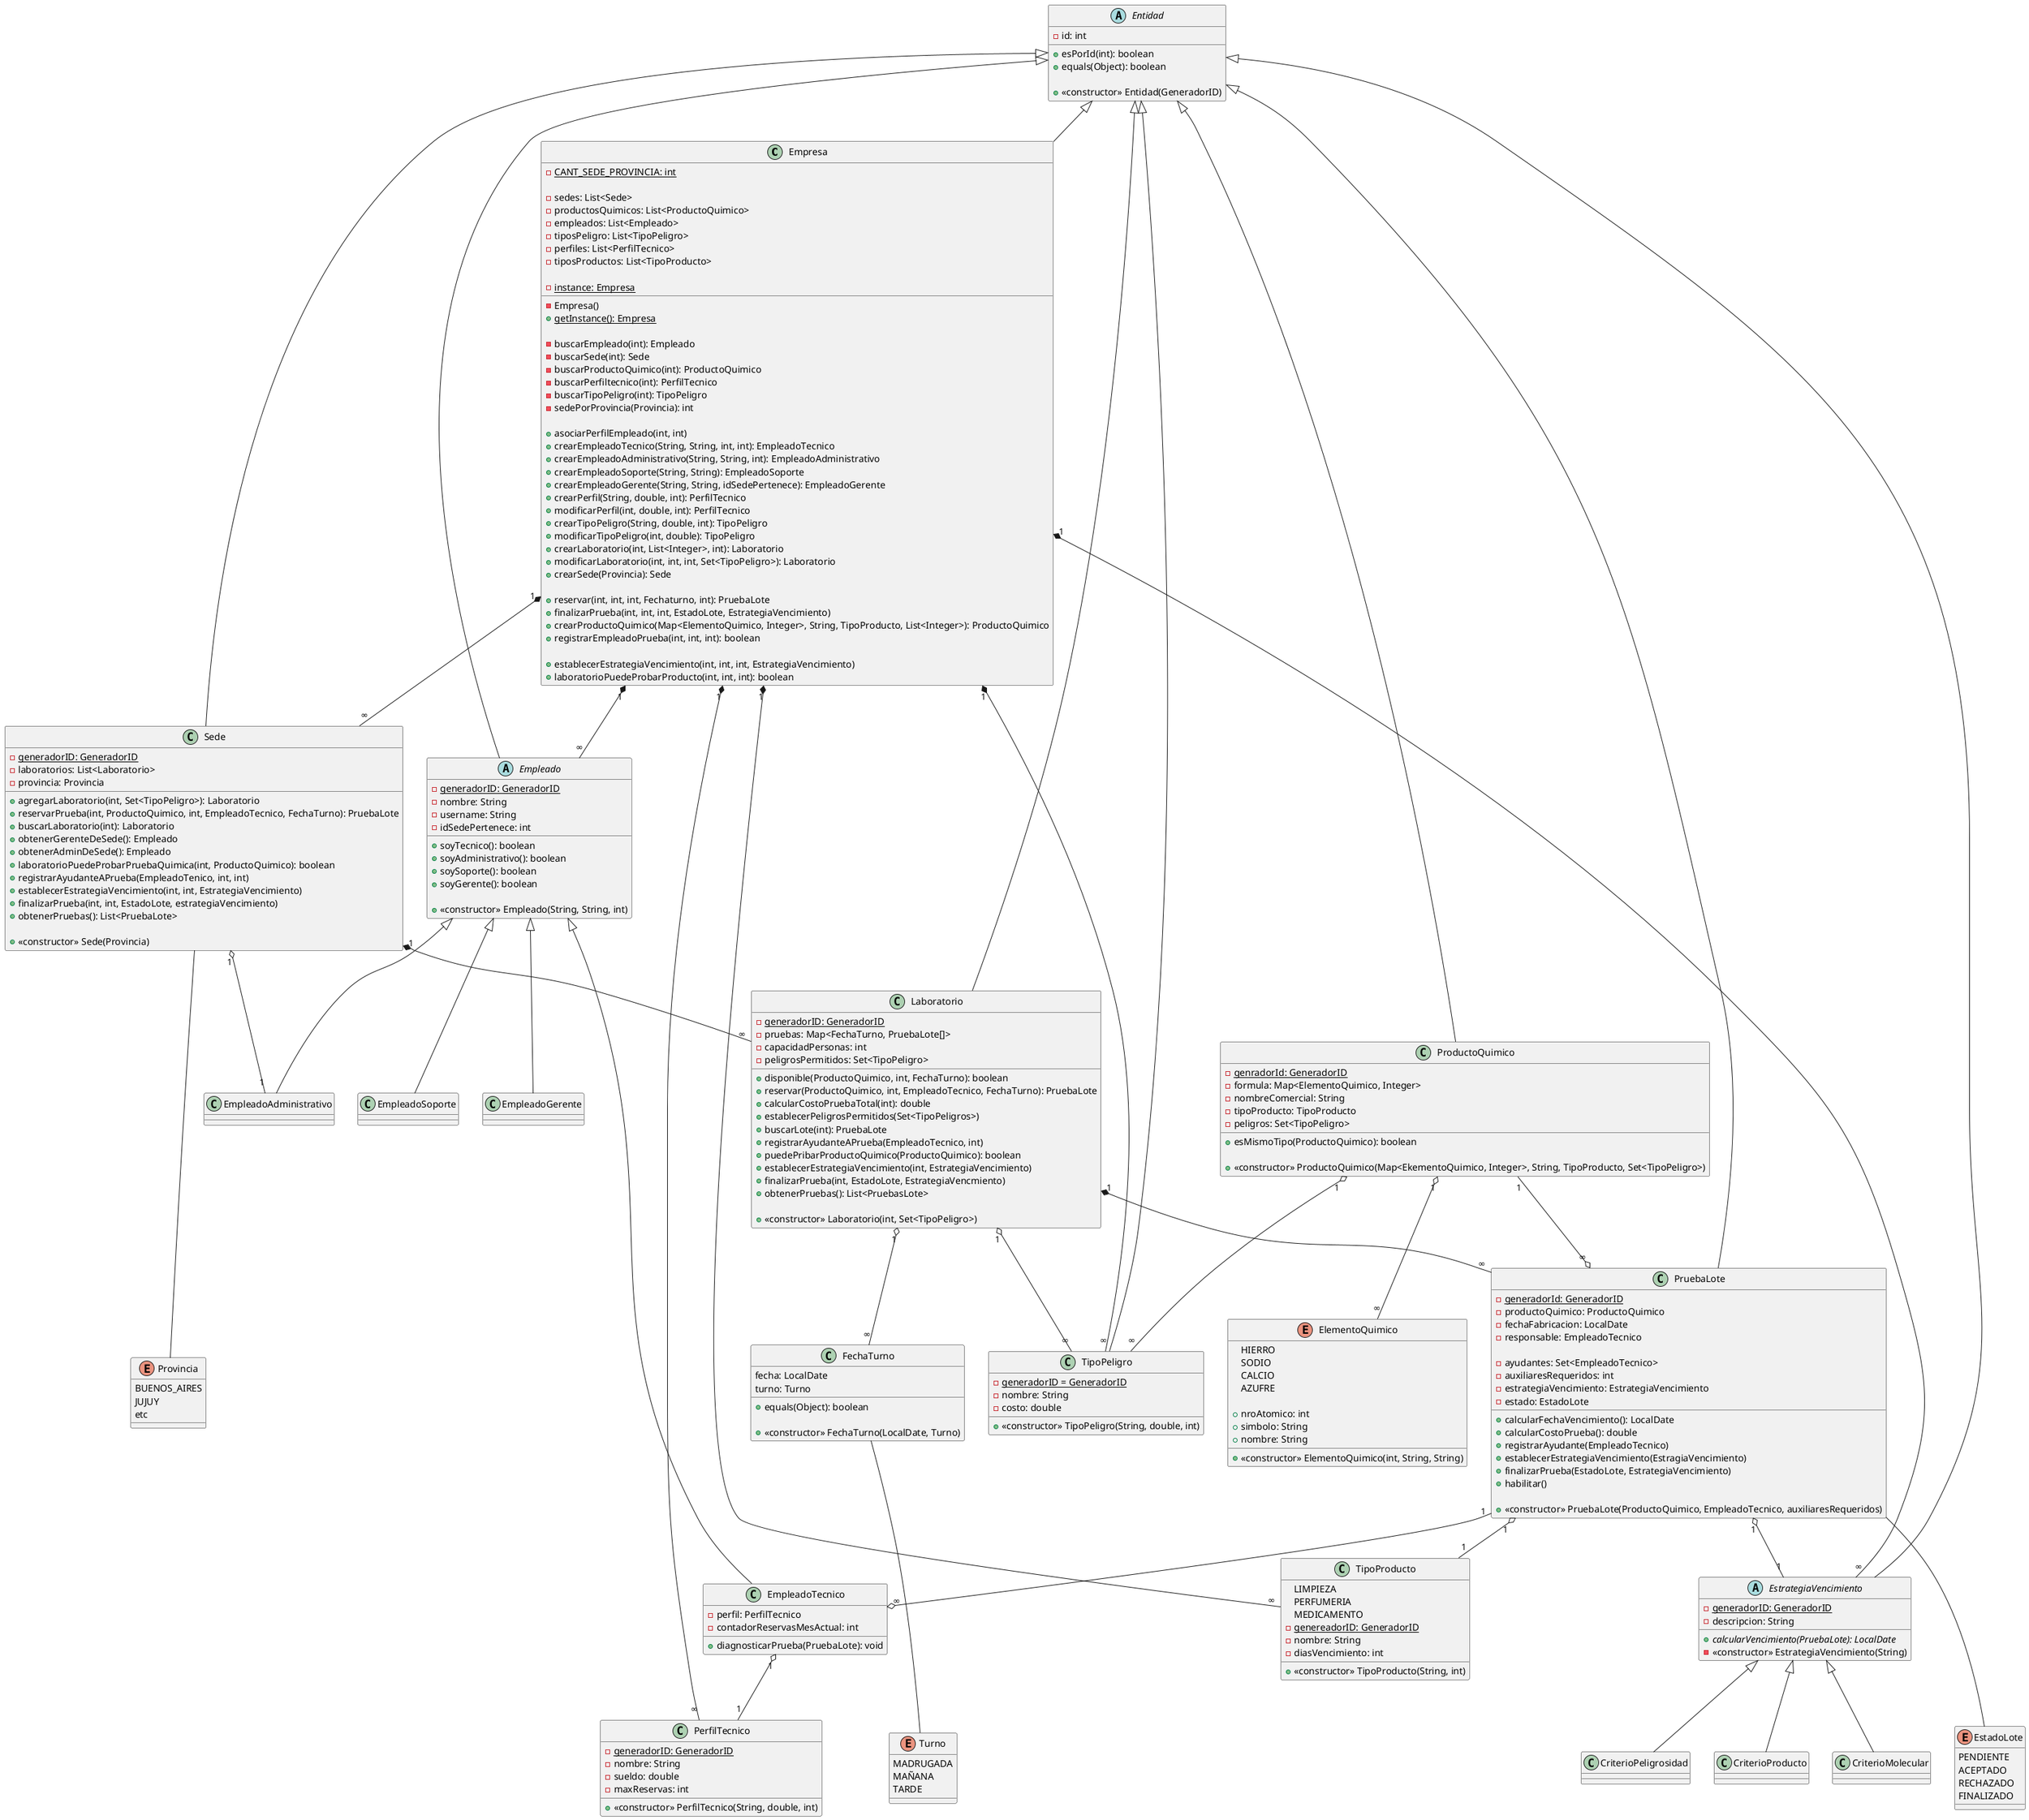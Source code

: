 @startuml

class Empresa extends Entidad{
   {static} - CANT_SEDE_PROVINCIA: int
  
  - sedes: List<Sede>
  - productosQuimicos: List<ProductoQuimico>
  - empleados: List<Empleado>
  - tiposPeligro: List<TipoPeligro>
  - perfiles: List<PerfilTecnico>
  - tiposProductos: List<TipoProducto>
  
  {static} - instance: Empresa
  - Empresa()
  {static} + getInstance(): Empresa
  
  - buscarEmpleado(int): Empleado /' id de Empleado'/
  - buscarSede(int): Sede /' id de Sede '/
  - buscarProductoQuimico(int): ProductoQuimico /' id de Producto Quimico '/
  - buscarPerfiltecnico(int): PerfilTecnico /' id de Perfil Tecnico '/
  - buscarTipoPeligro(int): TipoPeligro /' id de Tipo de Peligro '/
  - sedePorProvincia(Provincia): int 
 
  /' Metodos para Empleado Soporte '/
  + asociarPerfilEmpleado(int, int) /'id de perfil, id de empleado'/
  + crearEmpleadoTecnico(String, String, int, int): EmpleadoTecnico /' nombre, username, idPerfil, idSedePertence '/ 
  + crearEmpleadoAdministrativo(String, String, int): EmpleadoAdministrativo /' nombre, username, idSedePertenece '/ 
  + crearEmpleadoSoporte(String, String): EmpleadoSoporte /' nombre, username '/
  + crearEmpleadoGerente(String, String, idSedePertenece): EmpleadoGerente /' nombre, username, idSedePertenece '/
  + crearPerfil(String, double, int): PerfilTecnico /' nombre, sueldo, maxReservas '/
  + modificarPerfil(int, double, int): PerfilTecnico /' idPerfil, sueldo, maxReservas'/
  + crearTipoPeligro(String, double, int): TipoPeligro /' nombre, costo, diasVencimiento '/
  + modificarTipoPeligro(int, double): TipoPeligro /' idPeligro, costo '/
  + crearLaboratorio(int, List<Integer>, int): Laboratorio /'idSede, capacidadPersonas'/
  + modificarLaboratorio(int, int, int, Set<TipoPeligro>): Laboratorio /'idLaboratorio, idSede, capacidadPersonas, tipoPeligros'/
  + crearSede(Provincia): Sede

  /' Metodos para Empleado Tecnico '/
  + reservar(int, int, int, Fechaturno, int): PruebaLote /' idProdQuimico, cantidadAuxiliares, idEmpleadoResponsable, fechaTurno, idLaboratorio '/
  + finalizarPrueba(int, int, int, EstadoLote, EstrategiaVencimiento) /' idSede, idLaboratorio, idLote, estado, estrategiaVencimiento '/
  + crearProductoQuimico(Map<ElementoQuimico, Integer>, String, TipoProducto, List<Integer>): ProductoQuimico /' conjuntoQuimico, nombre, tipoProduco, peligro '/
  + registrarEmpleadoPrueba(int, int, int): boolean /' idEmpleado, idPrueba, idLaboratorio '/
  
  /' Metodos para Empleado Administrativo '/
  + establecerEstrategiaVencimiento(int, int, int, EstrategiaVencimiento) /' idSede, idLaboratorio, idPrueba, estrategiaVencimiento'/
  + laboratorioPuedeProbarProducto(int, int, int): boolean /' idSede, idLaboratorio, idProdQuimico '/
}

abstract class Entidad{
  - id: int
  
  + esPorId(int): boolean
  + equals(Object): boolean
  
  + <<constructor>> Entidad(GeneradorID) /' generadorID '/
}

class Sede extends Entidad{
  {static} - generadorID: GeneradorID
  - laboratorios: List<Laboratorio>
  - provincia: Provincia

  + agregarLaboratorio(int, Set<TipoPeligro>): Laboratorio /' capacidadPersonas, tipoPeligros'/
  + reservarPrueba(int, ProductoQuimico, int, EmpleadoTecnico, FechaTurno): PruebaLote /'idLaboratorio, productoQuimico, cantidadAuxiliares, empleadoResponsable, fechaTurno'/
  + buscarLaboratorio(int): Laboratorio /' idLab '/
  + obtenerGerenteDeSede(): Empleado
  + obtenerAdminDeSede(): Empleado
  + laboratorioPuedeProbarPruebaQuimica(int, ProductoQuimico): boolean /' idLaboratorio, produtoQuimico '/
  + registrarAyudanteAPrueba(EmpleadoTenico, int, int) /' empleado, idLaboratorio, idPrueba '/
  + establecerEstrategiaVencimiento(int, int, EstrategiaVencimiento) /' idLaboratorio, idPrueba, estrategiaVencimiento '/
  + finalizarPrueba(int, int, EstadoLote, estrategiaVencimiento) /' idLaboratorio, idPrueba, estadoLote, estrategiaVencimiento '/
  + obtenerPruebas(): List<PruebaLote>
  
  + <<constructor>> Sede(Provincia) /'provincia'/
}

enum Provincia {
  BUENOS_AIRES
  JUJUY
  etc
}

class ProductoQuimico extends Entidad {
  {static} - genradorId: GeneradorID 
  - formula: Map<ElementoQuimico, Integer> 
  - nombreComercial: String
  - tipoProducto: TipoProducto
  - peligros: Set<TipoPeligro>

  + esMismoTipo(ProductoQuimico): boolean /' prod '/
  
  + <<constructor>> ProductoQuimico(Map<EkementoQuimico, Integer>, String, TipoProducto, Set<TipoPeligro>) /' formula, nombreComercial, tipo, peligros '/
}

class PruebaLote extends Entidad{
  {static} - generadorId: GeneradorID
  - productoQuimico: ProductoQuimico
  - fechaFabricacion: LocalDate
  - responsable: EmpleadoTecnico
  
  - ayudantes: Set<EmpleadoTecnico>
  - auxiliaresRequeridos: int
  - estrategiaVencimiento: EstrategiaVencimiento
  - estado: EstadoLote
  
  + calcularFechaVencimiento(): LocalDate
  + calcularCostoPrueba(): double
  + registrarAyudante(EmpleadoTecnico)
  + establecerEstrategiaVencimiento(EstragiaVencimiento)
  + finalizarPrueba(EstadoLote, EstrategiaVencimiento) /' resultado, estrategiaVencimiento '/
  + habilitar()
  
  + <<constructor>> PruebaLote(ProductoQuimico, EmpleadoTecnico, auxiliaresRequeridos) /'productoQuimico, responsable, auxiliaresRequeridos'/
}

abstract class EstrategiaVencimiento extends Entidad{
  {static} - generadorID: GeneradorID 
  - descripcion: String
  
  + {abstract} calcularVencimiento(PruebaLote): LocalDate /' lote '/
  - <<constructor>> EstrategiaVencimiento(String) /'descripcion'/
}

class CriterioPeligrosidad extends EstrategiaVencimiento {}
class CriterioProducto extends EstrategiaVencimiento {}
class CriterioMolecular extends EstrategiaVencimiento {}


enum TipoProducto {
  LIMPIEZA
  PERFUMERIA
  MEDICAMENTO
}

enum EstadoLote {
  PENDIENTE
  ACEPTADO
  RECHAZADO
  FINALIZADO
}

enum Turno {
  '0 a 6hs'
  MADRUGADA
  '8 a 14hs'
  MAÑANA
  '16 a 22hs'
  TARDE
}

enum ElementoQuimico {
  HIERRO
  SODIO
  CALCIO
  AZUFRE
  
  + nroAtomico: int
  + simbolo: String
  + nombre: String
  
  + << constructor >> ElementoQuimico(int, String, String)
}

abstract class Empleado extends Entidad{
  {static} - generadorID: GeneradorID
  - nombre: String
  - username: String
  - idSedePertenece: int

  + soyTecnico(): boolean
  + soyAdministrativo(): boolean
  + soySoporte(): boolean
  + soyGerente(): boolean
  
  + << constructor >> Empleado(String, String, int) /' nombre, username, idSedePertence '/
}

'Edita todo lo relacionado con los puestos y gesetion del sistema (SysAdmin)
class EmpleadoSoporte extends Empleado {}

'Encargado de habilitar los empleados y laboratorios para las sedes
class EmpleadoAdministrativo extends Empleado {}

'Encargado de habilitar lotes y cambiar criterios de vencimiento
class EmpleadoGerente extends Empleado {}

'Encargado de realizar pruebas/reservas
class EmpleadoTecnico extends Empleado {
  - perfil: PerfilTecnico
  - contadorReservasMesActual: int
  + diagnosticarPrueba(PruebaLote): void
  
}

class PerfilTecnico {
  {static} - generadorID: GeneradorID
  - nombre: String
  - sueldo: double
  - maxReservas: int
  
  + <<constructor>> PerfilTecnico(String, double, int) /' nombre, sueldo, maxReservas '/
}

' Se puede reservar si: '
' - Cantidad de personas de mi prueba es <= la cantidad personas que tiene la prueba'
'   ya existente '
' - Toxicidades sean compatibles entre producto y laboratorio '
' - Tipo de producto compatible entre pruebas '
class Laboratorio extends Entidad{
  {static} - generadorID: GeneradorID
  - pruebas: Map<FechaTurno, PruebaLote[]>
  - capacidadPersonas: int
  - peligrosPermitidos: Set<TipoPeligro>
  'disponible devuelve true si hay una lugar disponible para una nueva prueba y,
  'en caso de haber otra prueba en curso, si el producto es compatible con mi prueba'
  + disponible(ProductoQuimico, int, FechaTurno): boolean /' productoQuimico, auxiliaresRequeridos, fechaTurno '/
  + reservar(ProductoQuimico, int, EmpleadoTecnico, FechaTurno): PruebaLote /' productoQuimico, auxiliaresRequeridos, EmpreadoResponsable, fechaTurno '/
  + calcularCostoPruebaTotal(int): double /' idLote '/
  + establecerPeligrosPermitidos(Set<TipoPeligros>) /' tiposPeligro '/
  + buscarLote(int): PruebaLote /' idLote '/
  + registrarAyudanteAPrueba(EmpleadoTecnico, int) /'empleadoTecnico, idPrueba'/
  + puedePribarProductoQuimico(ProductoQuimico): boolean /' productoQuimico '/
  + establecerEstrategiaVencimiento(int, EstrategiaVencimiento) /' idPrueba, estrategiaVencimiento '/
  + finalizarPrueba(int, EstadoLote, EstrategiaVencmiento) /'idLote, estadoLote, estrategiaVencmiento'/
  + obtenerPruebas(): List<PruebasLote>
  
  + <<constructor>> Laboratorio(int, Set<TipoPeligro>) /' CapacidadPersonas, tiposPeligro '/
}

class FechaTurno {
  fecha: LocalDate
  turno: Turno
  
  + equals(Object): boolean /'obj'/
  
  + <<constructor>> FechaTurno(LocalDate, Turno) /' fecha, turno '/
}

class TipoPeligro extends Entidad {
  {static} - generadorID = GeneradorID
  - nombre: String
  - costo: double
  + <<constructor>> TipoPeligro(String, double, int) /' nombre, costo, diasVencimiento '/
}
class TipoProducto  {
  {static} - genereadorID: GeneradorID 
  - nombre: String
  - diasVencimiento: int
  
  + <<constructor>> TipoProducto(String, int) /' nombre, diasVencimiento '/
}

Empresa "1" *--	"∞" Sede
Sede "1" *-- "∞" Laboratorio
Sede --- Provincia
Laboratorio "1" o-- "∞" TipoPeligro
Empresa "1" *-- "∞" TipoPeligro
Empresa "1" *-- "∞" TipoProducto
ProductoQuimico "1" o-- "∞" TipoPeligro
ProductoQuimico "1" --o "∞" PruebaLote
PruebaLote --- EstadoLote
Laboratorio "1" o-- "∞" FechaTurno
FechaTurno --- Turno
Laboratorio "1" *-- "∞" PruebaLote
ProductoQuimico "1" o-- "∞" ElementoQuimico
Empresa "1" *-- "∞" Empleado
PruebaLote "1" o-- "1" EstrategiaVencimiento
EmpleadoTecnico "1" o-- "1" PerfilTecnico
Empresa "1" *-- "∞" PerfilTecnico
Sede "1" o-- "1" EmpleadoAdministrativo
PruebaLote "1" --o "∞" EmpleadoTecnico
Empresa "1" *-- "∞" EstrategiaVencimiento
PruebaLote "1" o-- "1" TipoProducto

@enduml
